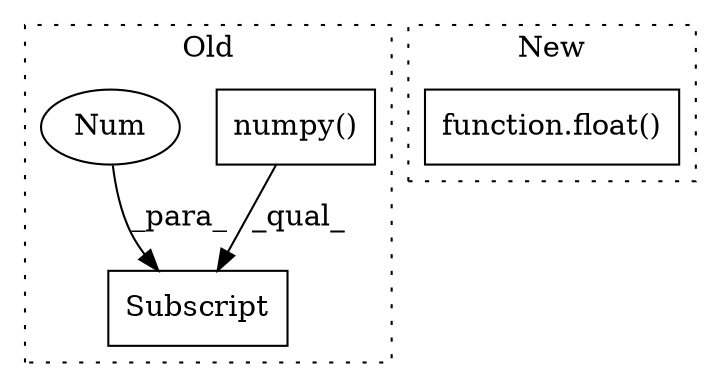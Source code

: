 digraph G {
subgraph cluster0 {
1 [label="numpy()" a="75" s="10195" l="12" shape="box"];
3 [label="Subscript" a="63" s="10195,0" l="15,0" shape="box"];
4 [label="Num" a="76" s="10208" l="1" shape="ellipse"];
label = "Old";
style="dotted";
}
subgraph cluster1 {
2 [label="function.float()" a="75" s="10137,10147" l="6,1" shape="box"];
label = "New";
style="dotted";
}
1 -> 3 [label="_qual_"];
4 -> 3 [label="_para_"];
}